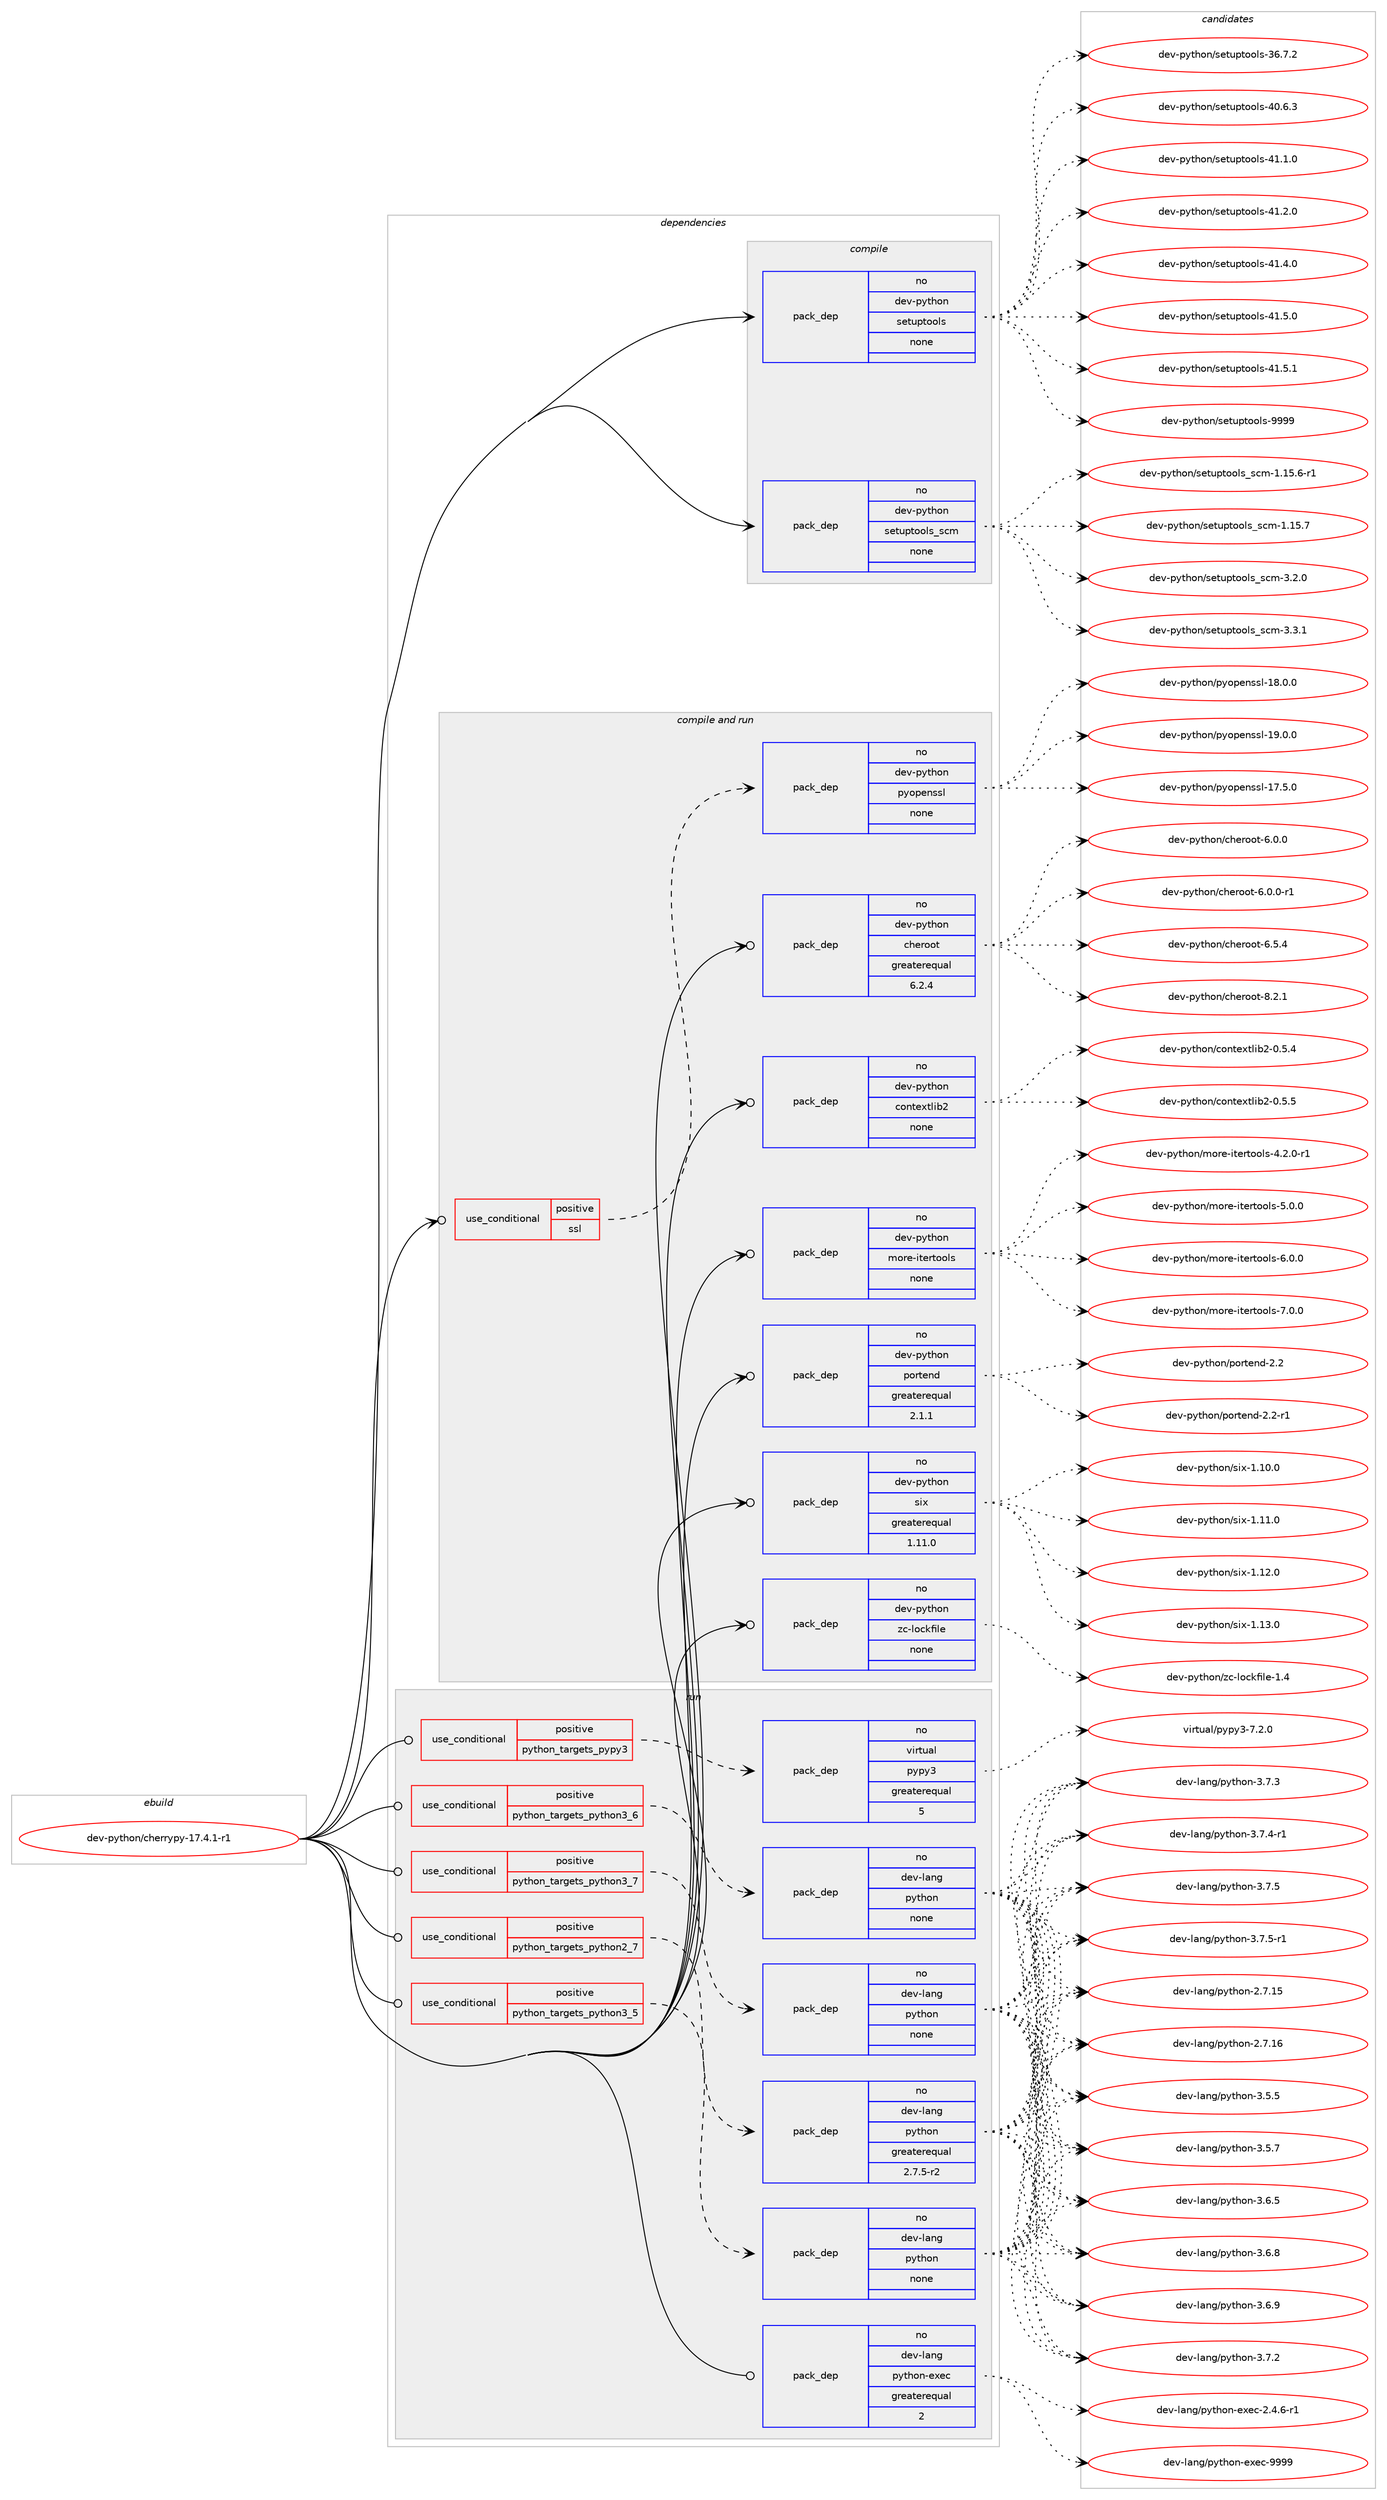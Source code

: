 digraph prolog {

# *************
# Graph options
# *************

newrank=true;
concentrate=true;
compound=true;
graph [rankdir=LR,fontname=Helvetica,fontsize=10,ranksep=1.5];#, ranksep=2.5, nodesep=0.2];
edge  [arrowhead=vee];
node  [fontname=Helvetica,fontsize=10];

# **********
# The ebuild
# **********

subgraph cluster_leftcol {
color=gray;
rank=same;
label=<<i>ebuild</i>>;
id [label="dev-python/cherrypy-17.4.1-r1", color=red, width=4, href="../dev-python/cherrypy-17.4.1-r1.svg"];
}

# ****************
# The dependencies
# ****************

subgraph cluster_midcol {
color=gray;
label=<<i>dependencies</i>>;
subgraph cluster_compile {
fillcolor="#eeeeee";
style=filled;
label=<<i>compile</i>>;
subgraph pack449515 {
dependency598770 [label=<<TABLE BORDER="0" CELLBORDER="1" CELLSPACING="0" CELLPADDING="4" WIDTH="220"><TR><TD ROWSPAN="6" CELLPADDING="30">pack_dep</TD></TR><TR><TD WIDTH="110">no</TD></TR><TR><TD>dev-python</TD></TR><TR><TD>setuptools</TD></TR><TR><TD>none</TD></TR><TR><TD></TD></TR></TABLE>>, shape=none, color=blue];
}
id:e -> dependency598770:w [weight=20,style="solid",arrowhead="vee"];
subgraph pack449516 {
dependency598771 [label=<<TABLE BORDER="0" CELLBORDER="1" CELLSPACING="0" CELLPADDING="4" WIDTH="220"><TR><TD ROWSPAN="6" CELLPADDING="30">pack_dep</TD></TR><TR><TD WIDTH="110">no</TD></TR><TR><TD>dev-python</TD></TR><TR><TD>setuptools_scm</TD></TR><TR><TD>none</TD></TR><TR><TD></TD></TR></TABLE>>, shape=none, color=blue];
}
id:e -> dependency598771:w [weight=20,style="solid",arrowhead="vee"];
}
subgraph cluster_compileandrun {
fillcolor="#eeeeee";
style=filled;
label=<<i>compile and run</i>>;
subgraph cond137476 {
dependency598772 [label=<<TABLE BORDER="0" CELLBORDER="1" CELLSPACING="0" CELLPADDING="4"><TR><TD ROWSPAN="3" CELLPADDING="10">use_conditional</TD></TR><TR><TD>positive</TD></TR><TR><TD>ssl</TD></TR></TABLE>>, shape=none, color=red];
subgraph pack449517 {
dependency598773 [label=<<TABLE BORDER="0" CELLBORDER="1" CELLSPACING="0" CELLPADDING="4" WIDTH="220"><TR><TD ROWSPAN="6" CELLPADDING="30">pack_dep</TD></TR><TR><TD WIDTH="110">no</TD></TR><TR><TD>dev-python</TD></TR><TR><TD>pyopenssl</TD></TR><TR><TD>none</TD></TR><TR><TD></TD></TR></TABLE>>, shape=none, color=blue];
}
dependency598772:e -> dependency598773:w [weight=20,style="dashed",arrowhead="vee"];
}
id:e -> dependency598772:w [weight=20,style="solid",arrowhead="odotvee"];
subgraph pack449518 {
dependency598774 [label=<<TABLE BORDER="0" CELLBORDER="1" CELLSPACING="0" CELLPADDING="4" WIDTH="220"><TR><TD ROWSPAN="6" CELLPADDING="30">pack_dep</TD></TR><TR><TD WIDTH="110">no</TD></TR><TR><TD>dev-python</TD></TR><TR><TD>cheroot</TD></TR><TR><TD>greaterequal</TD></TR><TR><TD>6.2.4</TD></TR></TABLE>>, shape=none, color=blue];
}
id:e -> dependency598774:w [weight=20,style="solid",arrowhead="odotvee"];
subgraph pack449519 {
dependency598775 [label=<<TABLE BORDER="0" CELLBORDER="1" CELLSPACING="0" CELLPADDING="4" WIDTH="220"><TR><TD ROWSPAN="6" CELLPADDING="30">pack_dep</TD></TR><TR><TD WIDTH="110">no</TD></TR><TR><TD>dev-python</TD></TR><TR><TD>contextlib2</TD></TR><TR><TD>none</TD></TR><TR><TD></TD></TR></TABLE>>, shape=none, color=blue];
}
id:e -> dependency598775:w [weight=20,style="solid",arrowhead="odotvee"];
subgraph pack449520 {
dependency598776 [label=<<TABLE BORDER="0" CELLBORDER="1" CELLSPACING="0" CELLPADDING="4" WIDTH="220"><TR><TD ROWSPAN="6" CELLPADDING="30">pack_dep</TD></TR><TR><TD WIDTH="110">no</TD></TR><TR><TD>dev-python</TD></TR><TR><TD>more-itertools</TD></TR><TR><TD>none</TD></TR><TR><TD></TD></TR></TABLE>>, shape=none, color=blue];
}
id:e -> dependency598776:w [weight=20,style="solid",arrowhead="odotvee"];
subgraph pack449521 {
dependency598777 [label=<<TABLE BORDER="0" CELLBORDER="1" CELLSPACING="0" CELLPADDING="4" WIDTH="220"><TR><TD ROWSPAN="6" CELLPADDING="30">pack_dep</TD></TR><TR><TD WIDTH="110">no</TD></TR><TR><TD>dev-python</TD></TR><TR><TD>portend</TD></TR><TR><TD>greaterequal</TD></TR><TR><TD>2.1.1</TD></TR></TABLE>>, shape=none, color=blue];
}
id:e -> dependency598777:w [weight=20,style="solid",arrowhead="odotvee"];
subgraph pack449522 {
dependency598778 [label=<<TABLE BORDER="0" CELLBORDER="1" CELLSPACING="0" CELLPADDING="4" WIDTH="220"><TR><TD ROWSPAN="6" CELLPADDING="30">pack_dep</TD></TR><TR><TD WIDTH="110">no</TD></TR><TR><TD>dev-python</TD></TR><TR><TD>six</TD></TR><TR><TD>greaterequal</TD></TR><TR><TD>1.11.0</TD></TR></TABLE>>, shape=none, color=blue];
}
id:e -> dependency598778:w [weight=20,style="solid",arrowhead="odotvee"];
subgraph pack449523 {
dependency598779 [label=<<TABLE BORDER="0" CELLBORDER="1" CELLSPACING="0" CELLPADDING="4" WIDTH="220"><TR><TD ROWSPAN="6" CELLPADDING="30">pack_dep</TD></TR><TR><TD WIDTH="110">no</TD></TR><TR><TD>dev-python</TD></TR><TR><TD>zc-lockfile</TD></TR><TR><TD>none</TD></TR><TR><TD></TD></TR></TABLE>>, shape=none, color=blue];
}
id:e -> dependency598779:w [weight=20,style="solid",arrowhead="odotvee"];
}
subgraph cluster_run {
fillcolor="#eeeeee";
style=filled;
label=<<i>run</i>>;
subgraph cond137477 {
dependency598780 [label=<<TABLE BORDER="0" CELLBORDER="1" CELLSPACING="0" CELLPADDING="4"><TR><TD ROWSPAN="3" CELLPADDING="10">use_conditional</TD></TR><TR><TD>positive</TD></TR><TR><TD>python_targets_pypy3</TD></TR></TABLE>>, shape=none, color=red];
subgraph pack449524 {
dependency598781 [label=<<TABLE BORDER="0" CELLBORDER="1" CELLSPACING="0" CELLPADDING="4" WIDTH="220"><TR><TD ROWSPAN="6" CELLPADDING="30">pack_dep</TD></TR><TR><TD WIDTH="110">no</TD></TR><TR><TD>virtual</TD></TR><TR><TD>pypy3</TD></TR><TR><TD>greaterequal</TD></TR><TR><TD>5</TD></TR></TABLE>>, shape=none, color=blue];
}
dependency598780:e -> dependency598781:w [weight=20,style="dashed",arrowhead="vee"];
}
id:e -> dependency598780:w [weight=20,style="solid",arrowhead="odot"];
subgraph cond137478 {
dependency598782 [label=<<TABLE BORDER="0" CELLBORDER="1" CELLSPACING="0" CELLPADDING="4"><TR><TD ROWSPAN="3" CELLPADDING="10">use_conditional</TD></TR><TR><TD>positive</TD></TR><TR><TD>python_targets_python2_7</TD></TR></TABLE>>, shape=none, color=red];
subgraph pack449525 {
dependency598783 [label=<<TABLE BORDER="0" CELLBORDER="1" CELLSPACING="0" CELLPADDING="4" WIDTH="220"><TR><TD ROWSPAN="6" CELLPADDING="30">pack_dep</TD></TR><TR><TD WIDTH="110">no</TD></TR><TR><TD>dev-lang</TD></TR><TR><TD>python</TD></TR><TR><TD>greaterequal</TD></TR><TR><TD>2.7.5-r2</TD></TR></TABLE>>, shape=none, color=blue];
}
dependency598782:e -> dependency598783:w [weight=20,style="dashed",arrowhead="vee"];
}
id:e -> dependency598782:w [weight=20,style="solid",arrowhead="odot"];
subgraph cond137479 {
dependency598784 [label=<<TABLE BORDER="0" CELLBORDER="1" CELLSPACING="0" CELLPADDING="4"><TR><TD ROWSPAN="3" CELLPADDING="10">use_conditional</TD></TR><TR><TD>positive</TD></TR><TR><TD>python_targets_python3_5</TD></TR></TABLE>>, shape=none, color=red];
subgraph pack449526 {
dependency598785 [label=<<TABLE BORDER="0" CELLBORDER="1" CELLSPACING="0" CELLPADDING="4" WIDTH="220"><TR><TD ROWSPAN="6" CELLPADDING="30">pack_dep</TD></TR><TR><TD WIDTH="110">no</TD></TR><TR><TD>dev-lang</TD></TR><TR><TD>python</TD></TR><TR><TD>none</TD></TR><TR><TD></TD></TR></TABLE>>, shape=none, color=blue];
}
dependency598784:e -> dependency598785:w [weight=20,style="dashed",arrowhead="vee"];
}
id:e -> dependency598784:w [weight=20,style="solid",arrowhead="odot"];
subgraph cond137480 {
dependency598786 [label=<<TABLE BORDER="0" CELLBORDER="1" CELLSPACING="0" CELLPADDING="4"><TR><TD ROWSPAN="3" CELLPADDING="10">use_conditional</TD></TR><TR><TD>positive</TD></TR><TR><TD>python_targets_python3_6</TD></TR></TABLE>>, shape=none, color=red];
subgraph pack449527 {
dependency598787 [label=<<TABLE BORDER="0" CELLBORDER="1" CELLSPACING="0" CELLPADDING="4" WIDTH="220"><TR><TD ROWSPAN="6" CELLPADDING="30">pack_dep</TD></TR><TR><TD WIDTH="110">no</TD></TR><TR><TD>dev-lang</TD></TR><TR><TD>python</TD></TR><TR><TD>none</TD></TR><TR><TD></TD></TR></TABLE>>, shape=none, color=blue];
}
dependency598786:e -> dependency598787:w [weight=20,style="dashed",arrowhead="vee"];
}
id:e -> dependency598786:w [weight=20,style="solid",arrowhead="odot"];
subgraph cond137481 {
dependency598788 [label=<<TABLE BORDER="0" CELLBORDER="1" CELLSPACING="0" CELLPADDING="4"><TR><TD ROWSPAN="3" CELLPADDING="10">use_conditional</TD></TR><TR><TD>positive</TD></TR><TR><TD>python_targets_python3_7</TD></TR></TABLE>>, shape=none, color=red];
subgraph pack449528 {
dependency598789 [label=<<TABLE BORDER="0" CELLBORDER="1" CELLSPACING="0" CELLPADDING="4" WIDTH="220"><TR><TD ROWSPAN="6" CELLPADDING="30">pack_dep</TD></TR><TR><TD WIDTH="110">no</TD></TR><TR><TD>dev-lang</TD></TR><TR><TD>python</TD></TR><TR><TD>none</TD></TR><TR><TD></TD></TR></TABLE>>, shape=none, color=blue];
}
dependency598788:e -> dependency598789:w [weight=20,style="dashed",arrowhead="vee"];
}
id:e -> dependency598788:w [weight=20,style="solid",arrowhead="odot"];
subgraph pack449529 {
dependency598790 [label=<<TABLE BORDER="0" CELLBORDER="1" CELLSPACING="0" CELLPADDING="4" WIDTH="220"><TR><TD ROWSPAN="6" CELLPADDING="30">pack_dep</TD></TR><TR><TD WIDTH="110">no</TD></TR><TR><TD>dev-lang</TD></TR><TR><TD>python-exec</TD></TR><TR><TD>greaterequal</TD></TR><TR><TD>2</TD></TR></TABLE>>, shape=none, color=blue];
}
id:e -> dependency598790:w [weight=20,style="solid",arrowhead="odot"];
}
}

# **************
# The candidates
# **************

subgraph cluster_choices {
rank=same;
color=gray;
label=<<i>candidates</i>>;

subgraph choice449515 {
color=black;
nodesep=1;
choice100101118451121211161041111104711510111611711211611111110811545515446554650 [label="dev-python/setuptools-36.7.2", color=red, width=4,href="../dev-python/setuptools-36.7.2.svg"];
choice100101118451121211161041111104711510111611711211611111110811545524846544651 [label="dev-python/setuptools-40.6.3", color=red, width=4,href="../dev-python/setuptools-40.6.3.svg"];
choice100101118451121211161041111104711510111611711211611111110811545524946494648 [label="dev-python/setuptools-41.1.0", color=red, width=4,href="../dev-python/setuptools-41.1.0.svg"];
choice100101118451121211161041111104711510111611711211611111110811545524946504648 [label="dev-python/setuptools-41.2.0", color=red, width=4,href="../dev-python/setuptools-41.2.0.svg"];
choice100101118451121211161041111104711510111611711211611111110811545524946524648 [label="dev-python/setuptools-41.4.0", color=red, width=4,href="../dev-python/setuptools-41.4.0.svg"];
choice100101118451121211161041111104711510111611711211611111110811545524946534648 [label="dev-python/setuptools-41.5.0", color=red, width=4,href="../dev-python/setuptools-41.5.0.svg"];
choice100101118451121211161041111104711510111611711211611111110811545524946534649 [label="dev-python/setuptools-41.5.1", color=red, width=4,href="../dev-python/setuptools-41.5.1.svg"];
choice10010111845112121116104111110471151011161171121161111111081154557575757 [label="dev-python/setuptools-9999", color=red, width=4,href="../dev-python/setuptools-9999.svg"];
dependency598770:e -> choice100101118451121211161041111104711510111611711211611111110811545515446554650:w [style=dotted,weight="100"];
dependency598770:e -> choice100101118451121211161041111104711510111611711211611111110811545524846544651:w [style=dotted,weight="100"];
dependency598770:e -> choice100101118451121211161041111104711510111611711211611111110811545524946494648:w [style=dotted,weight="100"];
dependency598770:e -> choice100101118451121211161041111104711510111611711211611111110811545524946504648:w [style=dotted,weight="100"];
dependency598770:e -> choice100101118451121211161041111104711510111611711211611111110811545524946524648:w [style=dotted,weight="100"];
dependency598770:e -> choice100101118451121211161041111104711510111611711211611111110811545524946534648:w [style=dotted,weight="100"];
dependency598770:e -> choice100101118451121211161041111104711510111611711211611111110811545524946534649:w [style=dotted,weight="100"];
dependency598770:e -> choice10010111845112121116104111110471151011161171121161111111081154557575757:w [style=dotted,weight="100"];
}
subgraph choice449516 {
color=black;
nodesep=1;
choice10010111845112121116104111110471151011161171121161111111081159511599109454946495346544511449 [label="dev-python/setuptools_scm-1.15.6-r1", color=red, width=4,href="../dev-python/setuptools_scm-1.15.6-r1.svg"];
choice1001011184511212111610411111047115101116117112116111111108115951159910945494649534655 [label="dev-python/setuptools_scm-1.15.7", color=red, width=4,href="../dev-python/setuptools_scm-1.15.7.svg"];
choice10010111845112121116104111110471151011161171121161111111081159511599109455146504648 [label="dev-python/setuptools_scm-3.2.0", color=red, width=4,href="../dev-python/setuptools_scm-3.2.0.svg"];
choice10010111845112121116104111110471151011161171121161111111081159511599109455146514649 [label="dev-python/setuptools_scm-3.3.1", color=red, width=4,href="../dev-python/setuptools_scm-3.3.1.svg"];
dependency598771:e -> choice10010111845112121116104111110471151011161171121161111111081159511599109454946495346544511449:w [style=dotted,weight="100"];
dependency598771:e -> choice1001011184511212111610411111047115101116117112116111111108115951159910945494649534655:w [style=dotted,weight="100"];
dependency598771:e -> choice10010111845112121116104111110471151011161171121161111111081159511599109455146504648:w [style=dotted,weight="100"];
dependency598771:e -> choice10010111845112121116104111110471151011161171121161111111081159511599109455146514649:w [style=dotted,weight="100"];
}
subgraph choice449517 {
color=black;
nodesep=1;
choice100101118451121211161041111104711212111111210111011511510845495546534648 [label="dev-python/pyopenssl-17.5.0", color=red, width=4,href="../dev-python/pyopenssl-17.5.0.svg"];
choice100101118451121211161041111104711212111111210111011511510845495646484648 [label="dev-python/pyopenssl-18.0.0", color=red, width=4,href="../dev-python/pyopenssl-18.0.0.svg"];
choice100101118451121211161041111104711212111111210111011511510845495746484648 [label="dev-python/pyopenssl-19.0.0", color=red, width=4,href="../dev-python/pyopenssl-19.0.0.svg"];
dependency598773:e -> choice100101118451121211161041111104711212111111210111011511510845495546534648:w [style=dotted,weight="100"];
dependency598773:e -> choice100101118451121211161041111104711212111111210111011511510845495646484648:w [style=dotted,weight="100"];
dependency598773:e -> choice100101118451121211161041111104711212111111210111011511510845495746484648:w [style=dotted,weight="100"];
}
subgraph choice449518 {
color=black;
nodesep=1;
choice100101118451121211161041111104799104101114111111116455446484648 [label="dev-python/cheroot-6.0.0", color=red, width=4,href="../dev-python/cheroot-6.0.0.svg"];
choice1001011184511212111610411111047991041011141111111164554464846484511449 [label="dev-python/cheroot-6.0.0-r1", color=red, width=4,href="../dev-python/cheroot-6.0.0-r1.svg"];
choice100101118451121211161041111104799104101114111111116455446534652 [label="dev-python/cheroot-6.5.4", color=red, width=4,href="../dev-python/cheroot-6.5.4.svg"];
choice100101118451121211161041111104799104101114111111116455646504649 [label="dev-python/cheroot-8.2.1", color=red, width=4,href="../dev-python/cheroot-8.2.1.svg"];
dependency598774:e -> choice100101118451121211161041111104799104101114111111116455446484648:w [style=dotted,weight="100"];
dependency598774:e -> choice1001011184511212111610411111047991041011141111111164554464846484511449:w [style=dotted,weight="100"];
dependency598774:e -> choice100101118451121211161041111104799104101114111111116455446534652:w [style=dotted,weight="100"];
dependency598774:e -> choice100101118451121211161041111104799104101114111111116455646504649:w [style=dotted,weight="100"];
}
subgraph choice449519 {
color=black;
nodesep=1;
choice1001011184511212111610411111047991111101161011201161081059850454846534652 [label="dev-python/contextlib2-0.5.4", color=red, width=4,href="../dev-python/contextlib2-0.5.4.svg"];
choice1001011184511212111610411111047991111101161011201161081059850454846534653 [label="dev-python/contextlib2-0.5.5", color=red, width=4,href="../dev-python/contextlib2-0.5.5.svg"];
dependency598775:e -> choice1001011184511212111610411111047991111101161011201161081059850454846534652:w [style=dotted,weight="100"];
dependency598775:e -> choice1001011184511212111610411111047991111101161011201161081059850454846534653:w [style=dotted,weight="100"];
}
subgraph choice449520 {
color=black;
nodesep=1;
choice1001011184511212111610411111047109111114101451051161011141161111111081154552465046484511449 [label="dev-python/more-itertools-4.2.0-r1", color=red, width=4,href="../dev-python/more-itertools-4.2.0-r1.svg"];
choice100101118451121211161041111104710911111410145105116101114116111111108115455346484648 [label="dev-python/more-itertools-5.0.0", color=red, width=4,href="../dev-python/more-itertools-5.0.0.svg"];
choice100101118451121211161041111104710911111410145105116101114116111111108115455446484648 [label="dev-python/more-itertools-6.0.0", color=red, width=4,href="../dev-python/more-itertools-6.0.0.svg"];
choice100101118451121211161041111104710911111410145105116101114116111111108115455546484648 [label="dev-python/more-itertools-7.0.0", color=red, width=4,href="../dev-python/more-itertools-7.0.0.svg"];
dependency598776:e -> choice1001011184511212111610411111047109111114101451051161011141161111111081154552465046484511449:w [style=dotted,weight="100"];
dependency598776:e -> choice100101118451121211161041111104710911111410145105116101114116111111108115455346484648:w [style=dotted,weight="100"];
dependency598776:e -> choice100101118451121211161041111104710911111410145105116101114116111111108115455446484648:w [style=dotted,weight="100"];
dependency598776:e -> choice100101118451121211161041111104710911111410145105116101114116111111108115455546484648:w [style=dotted,weight="100"];
}
subgraph choice449521 {
color=black;
nodesep=1;
choice100101118451121211161041111104711211111411610111010045504650 [label="dev-python/portend-2.2", color=red, width=4,href="../dev-python/portend-2.2.svg"];
choice1001011184511212111610411111047112111114116101110100455046504511449 [label="dev-python/portend-2.2-r1", color=red, width=4,href="../dev-python/portend-2.2-r1.svg"];
dependency598777:e -> choice100101118451121211161041111104711211111411610111010045504650:w [style=dotted,weight="100"];
dependency598777:e -> choice1001011184511212111610411111047112111114116101110100455046504511449:w [style=dotted,weight="100"];
}
subgraph choice449522 {
color=black;
nodesep=1;
choice100101118451121211161041111104711510512045494649484648 [label="dev-python/six-1.10.0", color=red, width=4,href="../dev-python/six-1.10.0.svg"];
choice100101118451121211161041111104711510512045494649494648 [label="dev-python/six-1.11.0", color=red, width=4,href="../dev-python/six-1.11.0.svg"];
choice100101118451121211161041111104711510512045494649504648 [label="dev-python/six-1.12.0", color=red, width=4,href="../dev-python/six-1.12.0.svg"];
choice100101118451121211161041111104711510512045494649514648 [label="dev-python/six-1.13.0", color=red, width=4,href="../dev-python/six-1.13.0.svg"];
dependency598778:e -> choice100101118451121211161041111104711510512045494649484648:w [style=dotted,weight="100"];
dependency598778:e -> choice100101118451121211161041111104711510512045494649494648:w [style=dotted,weight="100"];
dependency598778:e -> choice100101118451121211161041111104711510512045494649504648:w [style=dotted,weight="100"];
dependency598778:e -> choice100101118451121211161041111104711510512045494649514648:w [style=dotted,weight="100"];
}
subgraph choice449523 {
color=black;
nodesep=1;
choice100101118451121211161041111104712299451081119910710210510810145494652 [label="dev-python/zc-lockfile-1.4", color=red, width=4,href="../dev-python/zc-lockfile-1.4.svg"];
dependency598779:e -> choice100101118451121211161041111104712299451081119910710210510810145494652:w [style=dotted,weight="100"];
}
subgraph choice449524 {
color=black;
nodesep=1;
choice118105114116117971084711212111212151455546504648 [label="virtual/pypy3-7.2.0", color=red, width=4,href="../virtual/pypy3-7.2.0.svg"];
dependency598781:e -> choice118105114116117971084711212111212151455546504648:w [style=dotted,weight="100"];
}
subgraph choice449525 {
color=black;
nodesep=1;
choice10010111845108971101034711212111610411111045504655464953 [label="dev-lang/python-2.7.15", color=red, width=4,href="../dev-lang/python-2.7.15.svg"];
choice10010111845108971101034711212111610411111045504655464954 [label="dev-lang/python-2.7.16", color=red, width=4,href="../dev-lang/python-2.7.16.svg"];
choice100101118451089711010347112121116104111110455146534653 [label="dev-lang/python-3.5.5", color=red, width=4,href="../dev-lang/python-3.5.5.svg"];
choice100101118451089711010347112121116104111110455146534655 [label="dev-lang/python-3.5.7", color=red, width=4,href="../dev-lang/python-3.5.7.svg"];
choice100101118451089711010347112121116104111110455146544653 [label="dev-lang/python-3.6.5", color=red, width=4,href="../dev-lang/python-3.6.5.svg"];
choice100101118451089711010347112121116104111110455146544656 [label="dev-lang/python-3.6.8", color=red, width=4,href="../dev-lang/python-3.6.8.svg"];
choice100101118451089711010347112121116104111110455146544657 [label="dev-lang/python-3.6.9", color=red, width=4,href="../dev-lang/python-3.6.9.svg"];
choice100101118451089711010347112121116104111110455146554650 [label="dev-lang/python-3.7.2", color=red, width=4,href="../dev-lang/python-3.7.2.svg"];
choice100101118451089711010347112121116104111110455146554651 [label="dev-lang/python-3.7.3", color=red, width=4,href="../dev-lang/python-3.7.3.svg"];
choice1001011184510897110103471121211161041111104551465546524511449 [label="dev-lang/python-3.7.4-r1", color=red, width=4,href="../dev-lang/python-3.7.4-r1.svg"];
choice100101118451089711010347112121116104111110455146554653 [label="dev-lang/python-3.7.5", color=red, width=4,href="../dev-lang/python-3.7.5.svg"];
choice1001011184510897110103471121211161041111104551465546534511449 [label="dev-lang/python-3.7.5-r1", color=red, width=4,href="../dev-lang/python-3.7.5-r1.svg"];
dependency598783:e -> choice10010111845108971101034711212111610411111045504655464953:w [style=dotted,weight="100"];
dependency598783:e -> choice10010111845108971101034711212111610411111045504655464954:w [style=dotted,weight="100"];
dependency598783:e -> choice100101118451089711010347112121116104111110455146534653:w [style=dotted,weight="100"];
dependency598783:e -> choice100101118451089711010347112121116104111110455146534655:w [style=dotted,weight="100"];
dependency598783:e -> choice100101118451089711010347112121116104111110455146544653:w [style=dotted,weight="100"];
dependency598783:e -> choice100101118451089711010347112121116104111110455146544656:w [style=dotted,weight="100"];
dependency598783:e -> choice100101118451089711010347112121116104111110455146544657:w [style=dotted,weight="100"];
dependency598783:e -> choice100101118451089711010347112121116104111110455146554650:w [style=dotted,weight="100"];
dependency598783:e -> choice100101118451089711010347112121116104111110455146554651:w [style=dotted,weight="100"];
dependency598783:e -> choice1001011184510897110103471121211161041111104551465546524511449:w [style=dotted,weight="100"];
dependency598783:e -> choice100101118451089711010347112121116104111110455146554653:w [style=dotted,weight="100"];
dependency598783:e -> choice1001011184510897110103471121211161041111104551465546534511449:w [style=dotted,weight="100"];
}
subgraph choice449526 {
color=black;
nodesep=1;
choice10010111845108971101034711212111610411111045504655464953 [label="dev-lang/python-2.7.15", color=red, width=4,href="../dev-lang/python-2.7.15.svg"];
choice10010111845108971101034711212111610411111045504655464954 [label="dev-lang/python-2.7.16", color=red, width=4,href="../dev-lang/python-2.7.16.svg"];
choice100101118451089711010347112121116104111110455146534653 [label="dev-lang/python-3.5.5", color=red, width=4,href="../dev-lang/python-3.5.5.svg"];
choice100101118451089711010347112121116104111110455146534655 [label="dev-lang/python-3.5.7", color=red, width=4,href="../dev-lang/python-3.5.7.svg"];
choice100101118451089711010347112121116104111110455146544653 [label="dev-lang/python-3.6.5", color=red, width=4,href="../dev-lang/python-3.6.5.svg"];
choice100101118451089711010347112121116104111110455146544656 [label="dev-lang/python-3.6.8", color=red, width=4,href="../dev-lang/python-3.6.8.svg"];
choice100101118451089711010347112121116104111110455146544657 [label="dev-lang/python-3.6.9", color=red, width=4,href="../dev-lang/python-3.6.9.svg"];
choice100101118451089711010347112121116104111110455146554650 [label="dev-lang/python-3.7.2", color=red, width=4,href="../dev-lang/python-3.7.2.svg"];
choice100101118451089711010347112121116104111110455146554651 [label="dev-lang/python-3.7.3", color=red, width=4,href="../dev-lang/python-3.7.3.svg"];
choice1001011184510897110103471121211161041111104551465546524511449 [label="dev-lang/python-3.7.4-r1", color=red, width=4,href="../dev-lang/python-3.7.4-r1.svg"];
choice100101118451089711010347112121116104111110455146554653 [label="dev-lang/python-3.7.5", color=red, width=4,href="../dev-lang/python-3.7.5.svg"];
choice1001011184510897110103471121211161041111104551465546534511449 [label="dev-lang/python-3.7.5-r1", color=red, width=4,href="../dev-lang/python-3.7.5-r1.svg"];
dependency598785:e -> choice10010111845108971101034711212111610411111045504655464953:w [style=dotted,weight="100"];
dependency598785:e -> choice10010111845108971101034711212111610411111045504655464954:w [style=dotted,weight="100"];
dependency598785:e -> choice100101118451089711010347112121116104111110455146534653:w [style=dotted,weight="100"];
dependency598785:e -> choice100101118451089711010347112121116104111110455146534655:w [style=dotted,weight="100"];
dependency598785:e -> choice100101118451089711010347112121116104111110455146544653:w [style=dotted,weight="100"];
dependency598785:e -> choice100101118451089711010347112121116104111110455146544656:w [style=dotted,weight="100"];
dependency598785:e -> choice100101118451089711010347112121116104111110455146544657:w [style=dotted,weight="100"];
dependency598785:e -> choice100101118451089711010347112121116104111110455146554650:w [style=dotted,weight="100"];
dependency598785:e -> choice100101118451089711010347112121116104111110455146554651:w [style=dotted,weight="100"];
dependency598785:e -> choice1001011184510897110103471121211161041111104551465546524511449:w [style=dotted,weight="100"];
dependency598785:e -> choice100101118451089711010347112121116104111110455146554653:w [style=dotted,weight="100"];
dependency598785:e -> choice1001011184510897110103471121211161041111104551465546534511449:w [style=dotted,weight="100"];
}
subgraph choice449527 {
color=black;
nodesep=1;
choice10010111845108971101034711212111610411111045504655464953 [label="dev-lang/python-2.7.15", color=red, width=4,href="../dev-lang/python-2.7.15.svg"];
choice10010111845108971101034711212111610411111045504655464954 [label="dev-lang/python-2.7.16", color=red, width=4,href="../dev-lang/python-2.7.16.svg"];
choice100101118451089711010347112121116104111110455146534653 [label="dev-lang/python-3.5.5", color=red, width=4,href="../dev-lang/python-3.5.5.svg"];
choice100101118451089711010347112121116104111110455146534655 [label="dev-lang/python-3.5.7", color=red, width=4,href="../dev-lang/python-3.5.7.svg"];
choice100101118451089711010347112121116104111110455146544653 [label="dev-lang/python-3.6.5", color=red, width=4,href="../dev-lang/python-3.6.5.svg"];
choice100101118451089711010347112121116104111110455146544656 [label="dev-lang/python-3.6.8", color=red, width=4,href="../dev-lang/python-3.6.8.svg"];
choice100101118451089711010347112121116104111110455146544657 [label="dev-lang/python-3.6.9", color=red, width=4,href="../dev-lang/python-3.6.9.svg"];
choice100101118451089711010347112121116104111110455146554650 [label="dev-lang/python-3.7.2", color=red, width=4,href="../dev-lang/python-3.7.2.svg"];
choice100101118451089711010347112121116104111110455146554651 [label="dev-lang/python-3.7.3", color=red, width=4,href="../dev-lang/python-3.7.3.svg"];
choice1001011184510897110103471121211161041111104551465546524511449 [label="dev-lang/python-3.7.4-r1", color=red, width=4,href="../dev-lang/python-3.7.4-r1.svg"];
choice100101118451089711010347112121116104111110455146554653 [label="dev-lang/python-3.7.5", color=red, width=4,href="../dev-lang/python-3.7.5.svg"];
choice1001011184510897110103471121211161041111104551465546534511449 [label="dev-lang/python-3.7.5-r1", color=red, width=4,href="../dev-lang/python-3.7.5-r1.svg"];
dependency598787:e -> choice10010111845108971101034711212111610411111045504655464953:w [style=dotted,weight="100"];
dependency598787:e -> choice10010111845108971101034711212111610411111045504655464954:w [style=dotted,weight="100"];
dependency598787:e -> choice100101118451089711010347112121116104111110455146534653:w [style=dotted,weight="100"];
dependency598787:e -> choice100101118451089711010347112121116104111110455146534655:w [style=dotted,weight="100"];
dependency598787:e -> choice100101118451089711010347112121116104111110455146544653:w [style=dotted,weight="100"];
dependency598787:e -> choice100101118451089711010347112121116104111110455146544656:w [style=dotted,weight="100"];
dependency598787:e -> choice100101118451089711010347112121116104111110455146544657:w [style=dotted,weight="100"];
dependency598787:e -> choice100101118451089711010347112121116104111110455146554650:w [style=dotted,weight="100"];
dependency598787:e -> choice100101118451089711010347112121116104111110455146554651:w [style=dotted,weight="100"];
dependency598787:e -> choice1001011184510897110103471121211161041111104551465546524511449:w [style=dotted,weight="100"];
dependency598787:e -> choice100101118451089711010347112121116104111110455146554653:w [style=dotted,weight="100"];
dependency598787:e -> choice1001011184510897110103471121211161041111104551465546534511449:w [style=dotted,weight="100"];
}
subgraph choice449528 {
color=black;
nodesep=1;
choice10010111845108971101034711212111610411111045504655464953 [label="dev-lang/python-2.7.15", color=red, width=4,href="../dev-lang/python-2.7.15.svg"];
choice10010111845108971101034711212111610411111045504655464954 [label="dev-lang/python-2.7.16", color=red, width=4,href="../dev-lang/python-2.7.16.svg"];
choice100101118451089711010347112121116104111110455146534653 [label="dev-lang/python-3.5.5", color=red, width=4,href="../dev-lang/python-3.5.5.svg"];
choice100101118451089711010347112121116104111110455146534655 [label="dev-lang/python-3.5.7", color=red, width=4,href="../dev-lang/python-3.5.7.svg"];
choice100101118451089711010347112121116104111110455146544653 [label="dev-lang/python-3.6.5", color=red, width=4,href="../dev-lang/python-3.6.5.svg"];
choice100101118451089711010347112121116104111110455146544656 [label="dev-lang/python-3.6.8", color=red, width=4,href="../dev-lang/python-3.6.8.svg"];
choice100101118451089711010347112121116104111110455146544657 [label="dev-lang/python-3.6.9", color=red, width=4,href="../dev-lang/python-3.6.9.svg"];
choice100101118451089711010347112121116104111110455146554650 [label="dev-lang/python-3.7.2", color=red, width=4,href="../dev-lang/python-3.7.2.svg"];
choice100101118451089711010347112121116104111110455146554651 [label="dev-lang/python-3.7.3", color=red, width=4,href="../dev-lang/python-3.7.3.svg"];
choice1001011184510897110103471121211161041111104551465546524511449 [label="dev-lang/python-3.7.4-r1", color=red, width=4,href="../dev-lang/python-3.7.4-r1.svg"];
choice100101118451089711010347112121116104111110455146554653 [label="dev-lang/python-3.7.5", color=red, width=4,href="../dev-lang/python-3.7.5.svg"];
choice1001011184510897110103471121211161041111104551465546534511449 [label="dev-lang/python-3.7.5-r1", color=red, width=4,href="../dev-lang/python-3.7.5-r1.svg"];
dependency598789:e -> choice10010111845108971101034711212111610411111045504655464953:w [style=dotted,weight="100"];
dependency598789:e -> choice10010111845108971101034711212111610411111045504655464954:w [style=dotted,weight="100"];
dependency598789:e -> choice100101118451089711010347112121116104111110455146534653:w [style=dotted,weight="100"];
dependency598789:e -> choice100101118451089711010347112121116104111110455146534655:w [style=dotted,weight="100"];
dependency598789:e -> choice100101118451089711010347112121116104111110455146544653:w [style=dotted,weight="100"];
dependency598789:e -> choice100101118451089711010347112121116104111110455146544656:w [style=dotted,weight="100"];
dependency598789:e -> choice100101118451089711010347112121116104111110455146544657:w [style=dotted,weight="100"];
dependency598789:e -> choice100101118451089711010347112121116104111110455146554650:w [style=dotted,weight="100"];
dependency598789:e -> choice100101118451089711010347112121116104111110455146554651:w [style=dotted,weight="100"];
dependency598789:e -> choice1001011184510897110103471121211161041111104551465546524511449:w [style=dotted,weight="100"];
dependency598789:e -> choice100101118451089711010347112121116104111110455146554653:w [style=dotted,weight="100"];
dependency598789:e -> choice1001011184510897110103471121211161041111104551465546534511449:w [style=dotted,weight="100"];
}
subgraph choice449529 {
color=black;
nodesep=1;
choice10010111845108971101034711212111610411111045101120101994550465246544511449 [label="dev-lang/python-exec-2.4.6-r1", color=red, width=4,href="../dev-lang/python-exec-2.4.6-r1.svg"];
choice10010111845108971101034711212111610411111045101120101994557575757 [label="dev-lang/python-exec-9999", color=red, width=4,href="../dev-lang/python-exec-9999.svg"];
dependency598790:e -> choice10010111845108971101034711212111610411111045101120101994550465246544511449:w [style=dotted,weight="100"];
dependency598790:e -> choice10010111845108971101034711212111610411111045101120101994557575757:w [style=dotted,weight="100"];
}
}

}
